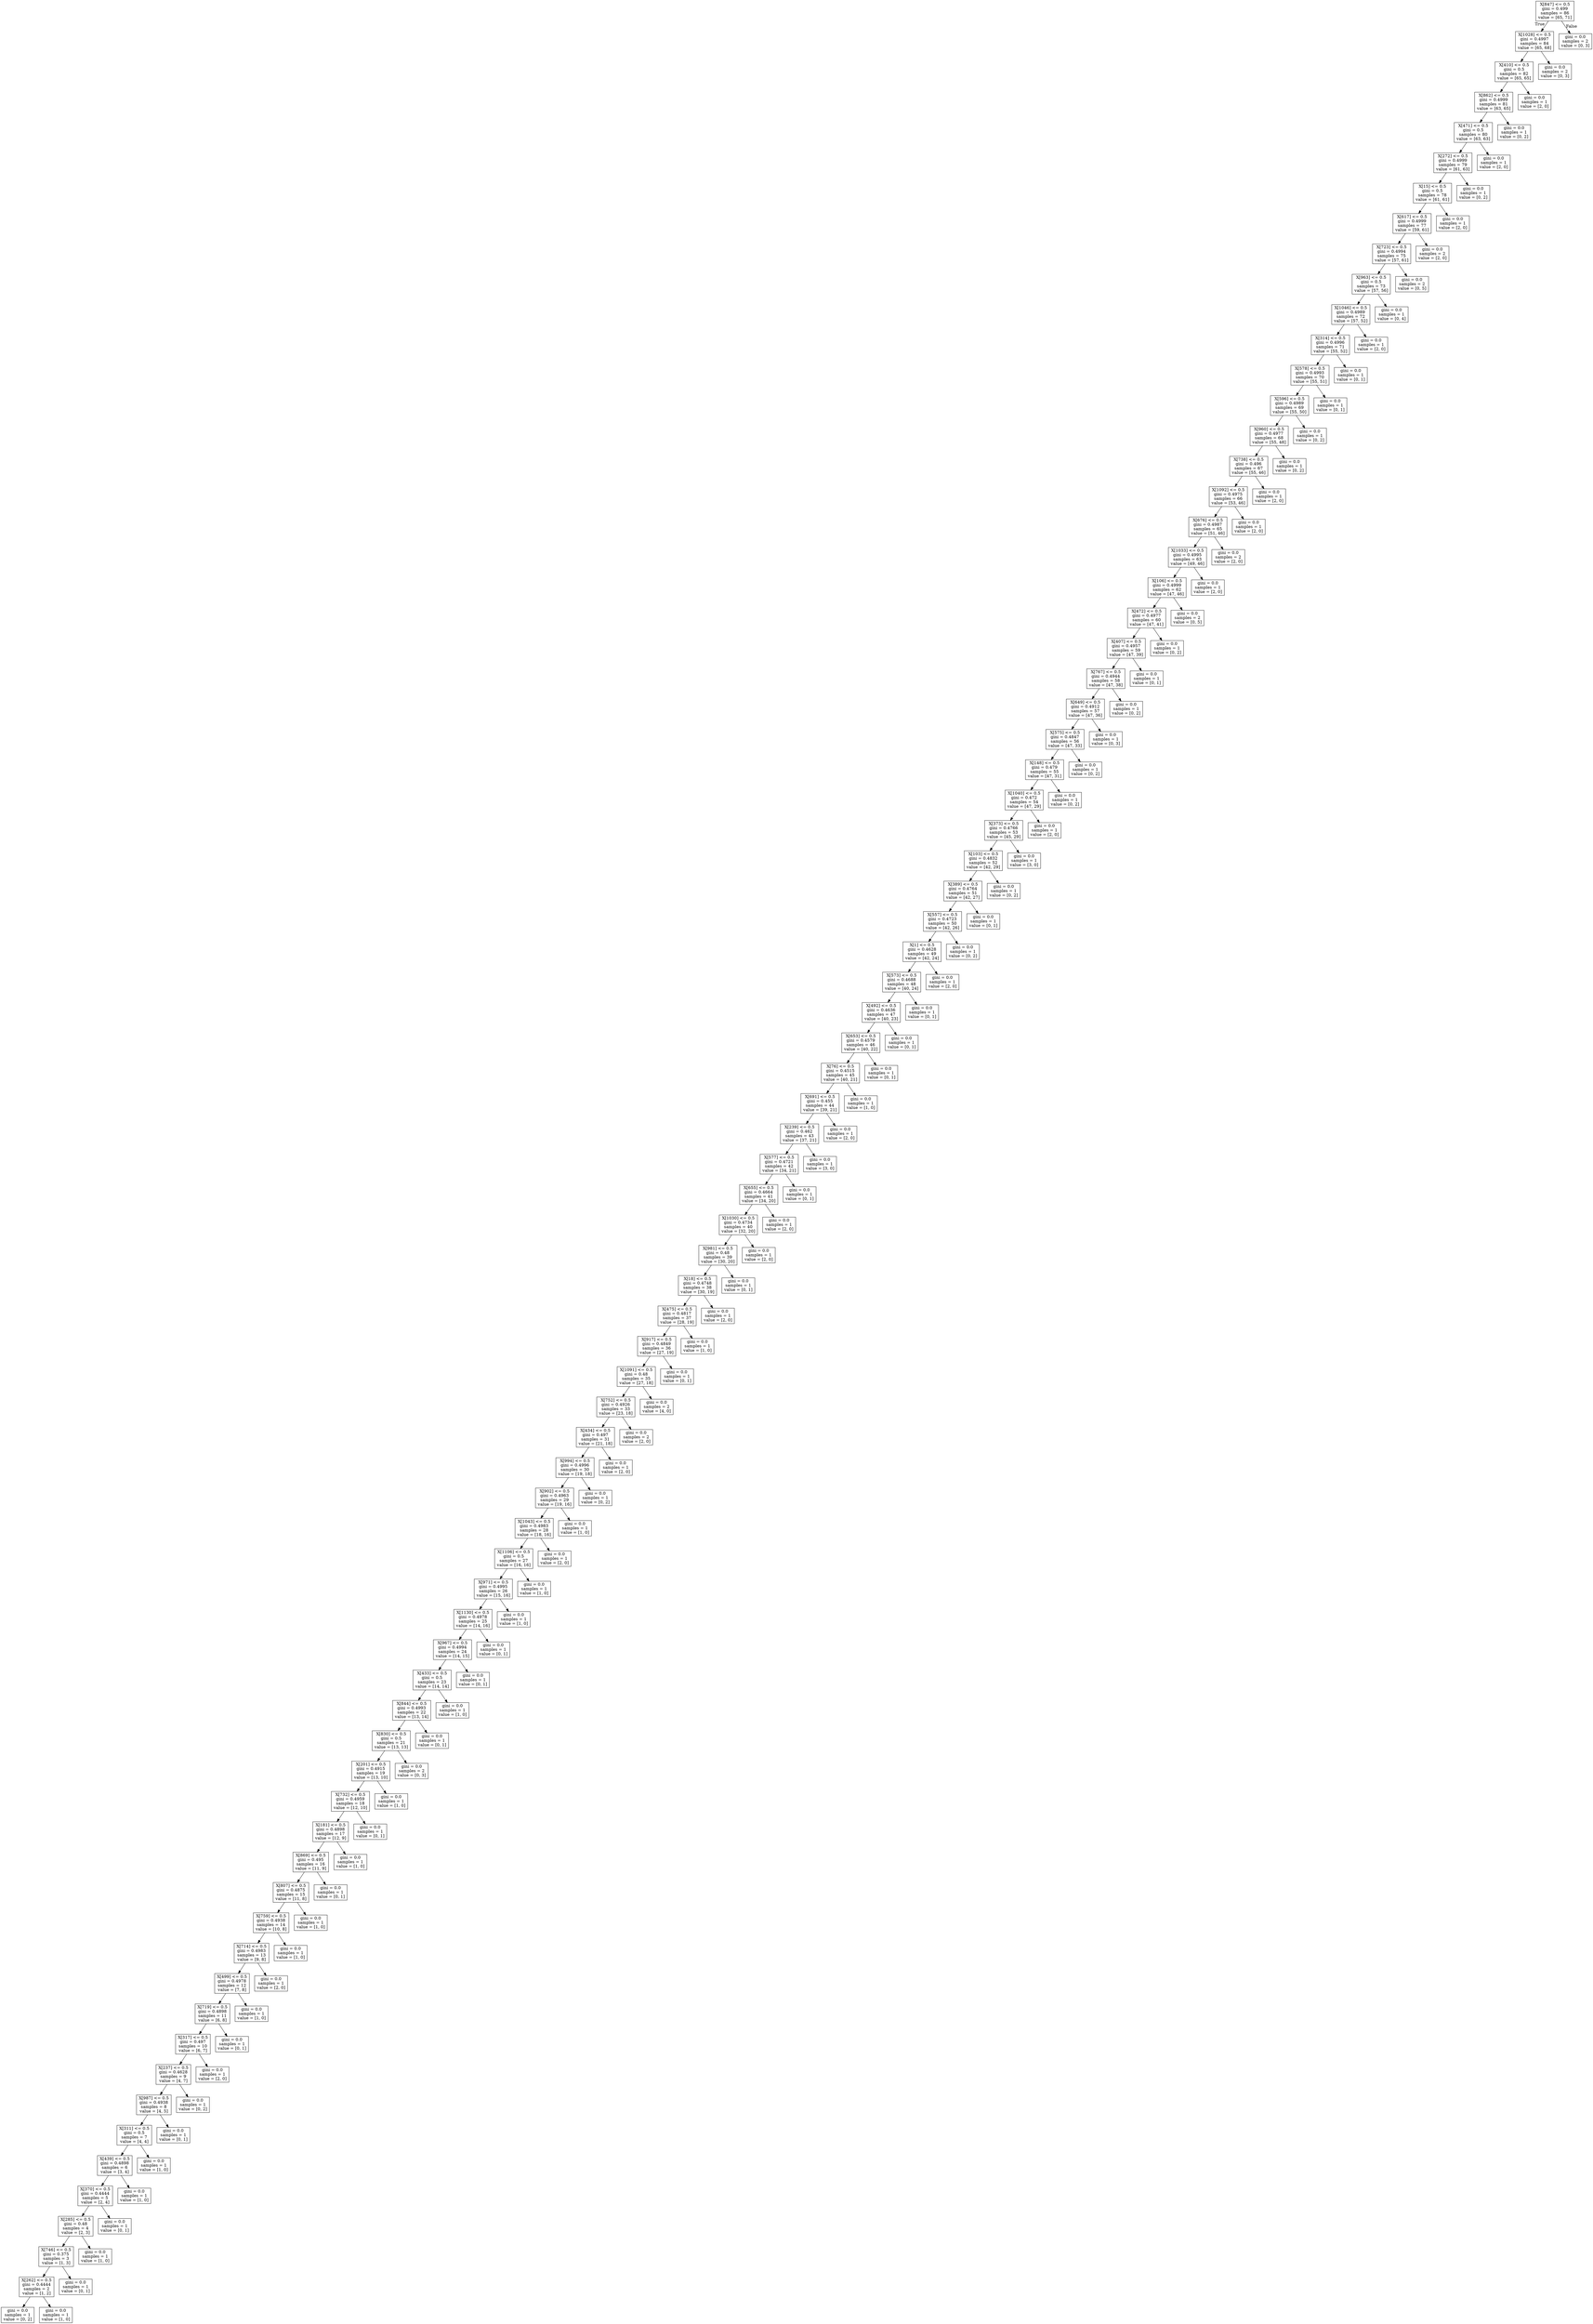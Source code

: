 digraph Tree {
node [shape=box] ;
0 [label="X[847] <= 0.5\ngini = 0.499\nsamples = 86\nvalue = [65, 71]"] ;
1 [label="X[1028] <= 0.5\ngini = 0.4997\nsamples = 84\nvalue = [65, 68]"] ;
0 -> 1 [labeldistance=2.5, labelangle=45, headlabel="True"] ;
2 [label="X[410] <= 0.5\ngini = 0.5\nsamples = 82\nvalue = [65, 65]"] ;
1 -> 2 ;
3 [label="X[862] <= 0.5\ngini = 0.4999\nsamples = 81\nvalue = [63, 65]"] ;
2 -> 3 ;
4 [label="X[471] <= 0.5\ngini = 0.5\nsamples = 80\nvalue = [63, 63]"] ;
3 -> 4 ;
5 [label="X[272] <= 0.5\ngini = 0.4999\nsamples = 79\nvalue = [61, 63]"] ;
4 -> 5 ;
6 [label="X[15] <= 0.5\ngini = 0.5\nsamples = 78\nvalue = [61, 61]"] ;
5 -> 6 ;
7 [label="X[617] <= 0.5\ngini = 0.4999\nsamples = 77\nvalue = [59, 61]"] ;
6 -> 7 ;
8 [label="X[723] <= 0.5\ngini = 0.4994\nsamples = 75\nvalue = [57, 61]"] ;
7 -> 8 ;
9 [label="X[963] <= 0.5\ngini = 0.5\nsamples = 73\nvalue = [57, 56]"] ;
8 -> 9 ;
10 [label="X[1046] <= 0.5\ngini = 0.4989\nsamples = 72\nvalue = [57, 52]"] ;
9 -> 10 ;
11 [label="X[314] <= 0.5\ngini = 0.4996\nsamples = 71\nvalue = [55, 52]"] ;
10 -> 11 ;
12 [label="X[578] <= 0.5\ngini = 0.4993\nsamples = 70\nvalue = [55, 51]"] ;
11 -> 12 ;
13 [label="X[596] <= 0.5\ngini = 0.4989\nsamples = 69\nvalue = [55, 50]"] ;
12 -> 13 ;
14 [label="X[960] <= 0.5\ngini = 0.4977\nsamples = 68\nvalue = [55, 48]"] ;
13 -> 14 ;
15 [label="X[738] <= 0.5\ngini = 0.496\nsamples = 67\nvalue = [55, 46]"] ;
14 -> 15 ;
16 [label="X[1092] <= 0.5\ngini = 0.4975\nsamples = 66\nvalue = [53, 46]"] ;
15 -> 16 ;
17 [label="X[676] <= 0.5\ngini = 0.4987\nsamples = 65\nvalue = [51, 46]"] ;
16 -> 17 ;
18 [label="X[1033] <= 0.5\ngini = 0.4995\nsamples = 63\nvalue = [49, 46]"] ;
17 -> 18 ;
19 [label="X[106] <= 0.5\ngini = 0.4999\nsamples = 62\nvalue = [47, 46]"] ;
18 -> 19 ;
20 [label="X[472] <= 0.5\ngini = 0.4977\nsamples = 60\nvalue = [47, 41]"] ;
19 -> 20 ;
21 [label="X[407] <= 0.5\ngini = 0.4957\nsamples = 59\nvalue = [47, 39]"] ;
20 -> 21 ;
22 [label="X[767] <= 0.5\ngini = 0.4944\nsamples = 58\nvalue = [47, 38]"] ;
21 -> 22 ;
23 [label="X[649] <= 0.5\ngini = 0.4912\nsamples = 57\nvalue = [47, 36]"] ;
22 -> 23 ;
24 [label="X[575] <= 0.5\ngini = 0.4847\nsamples = 56\nvalue = [47, 33]"] ;
23 -> 24 ;
25 [label="X[148] <= 0.5\ngini = 0.479\nsamples = 55\nvalue = [47, 31]"] ;
24 -> 25 ;
26 [label="X[1040] <= 0.5\ngini = 0.472\nsamples = 54\nvalue = [47, 29]"] ;
25 -> 26 ;
27 [label="X[373] <= 0.5\ngini = 0.4766\nsamples = 53\nvalue = [45, 29]"] ;
26 -> 27 ;
28 [label="X[103] <= 0.5\ngini = 0.4832\nsamples = 52\nvalue = [42, 29]"] ;
27 -> 28 ;
29 [label="X[389] <= 0.5\ngini = 0.4764\nsamples = 51\nvalue = [42, 27]"] ;
28 -> 29 ;
30 [label="X[557] <= 0.5\ngini = 0.4723\nsamples = 50\nvalue = [42, 26]"] ;
29 -> 30 ;
31 [label="X[1] <= 0.5\ngini = 0.4628\nsamples = 49\nvalue = [42, 24]"] ;
30 -> 31 ;
32 [label="X[573] <= 0.5\ngini = 0.4688\nsamples = 48\nvalue = [40, 24]"] ;
31 -> 32 ;
33 [label="X[492] <= 0.5\ngini = 0.4636\nsamples = 47\nvalue = [40, 23]"] ;
32 -> 33 ;
34 [label="X[653] <= 0.5\ngini = 0.4579\nsamples = 46\nvalue = [40, 22]"] ;
33 -> 34 ;
35 [label="X[76] <= 0.5\ngini = 0.4515\nsamples = 45\nvalue = [40, 21]"] ;
34 -> 35 ;
36 [label="X[691] <= 0.5\ngini = 0.455\nsamples = 44\nvalue = [39, 21]"] ;
35 -> 36 ;
37 [label="X[239] <= 0.5\ngini = 0.462\nsamples = 43\nvalue = [37, 21]"] ;
36 -> 37 ;
38 [label="X[577] <= 0.5\ngini = 0.4721\nsamples = 42\nvalue = [34, 21]"] ;
37 -> 38 ;
39 [label="X[655] <= 0.5\ngini = 0.4664\nsamples = 41\nvalue = [34, 20]"] ;
38 -> 39 ;
40 [label="X[1030] <= 0.5\ngini = 0.4734\nsamples = 40\nvalue = [32, 20]"] ;
39 -> 40 ;
41 [label="X[981] <= 0.5\ngini = 0.48\nsamples = 39\nvalue = [30, 20]"] ;
40 -> 41 ;
42 [label="X[18] <= 0.5\ngini = 0.4748\nsamples = 38\nvalue = [30, 19]"] ;
41 -> 42 ;
43 [label="X[475] <= 0.5\ngini = 0.4817\nsamples = 37\nvalue = [28, 19]"] ;
42 -> 43 ;
44 [label="X[917] <= 0.5\ngini = 0.4849\nsamples = 36\nvalue = [27, 19]"] ;
43 -> 44 ;
45 [label="X[1091] <= 0.5\ngini = 0.48\nsamples = 35\nvalue = [27, 18]"] ;
44 -> 45 ;
46 [label="X[752] <= 0.5\ngini = 0.4926\nsamples = 33\nvalue = [23, 18]"] ;
45 -> 46 ;
47 [label="X[434] <= 0.5\ngini = 0.497\nsamples = 31\nvalue = [21, 18]"] ;
46 -> 47 ;
48 [label="X[994] <= 0.5\ngini = 0.4996\nsamples = 30\nvalue = [19, 18]"] ;
47 -> 48 ;
49 [label="X[902] <= 0.5\ngini = 0.4963\nsamples = 29\nvalue = [19, 16]"] ;
48 -> 49 ;
50 [label="X[1043] <= 0.5\ngini = 0.4983\nsamples = 28\nvalue = [18, 16]"] ;
49 -> 50 ;
51 [label="X[1106] <= 0.5\ngini = 0.5\nsamples = 27\nvalue = [16, 16]"] ;
50 -> 51 ;
52 [label="X[971] <= 0.5\ngini = 0.4995\nsamples = 26\nvalue = [15, 16]"] ;
51 -> 52 ;
53 [label="X[1130] <= 0.5\ngini = 0.4978\nsamples = 25\nvalue = [14, 16]"] ;
52 -> 53 ;
54 [label="X[967] <= 0.5\ngini = 0.4994\nsamples = 24\nvalue = [14, 15]"] ;
53 -> 54 ;
55 [label="X[433] <= 0.5\ngini = 0.5\nsamples = 23\nvalue = [14, 14]"] ;
54 -> 55 ;
56 [label="X[844] <= 0.5\ngini = 0.4993\nsamples = 22\nvalue = [13, 14]"] ;
55 -> 56 ;
57 [label="X[830] <= 0.5\ngini = 0.5\nsamples = 21\nvalue = [13, 13]"] ;
56 -> 57 ;
58 [label="X[201] <= 0.5\ngini = 0.4915\nsamples = 19\nvalue = [13, 10]"] ;
57 -> 58 ;
59 [label="X[732] <= 0.5\ngini = 0.4959\nsamples = 18\nvalue = [12, 10]"] ;
58 -> 59 ;
60 [label="X[181] <= 0.5\ngini = 0.4898\nsamples = 17\nvalue = [12, 9]"] ;
59 -> 60 ;
61 [label="X[869] <= 0.5\ngini = 0.495\nsamples = 16\nvalue = [11, 9]"] ;
60 -> 61 ;
62 [label="X[807] <= 0.5\ngini = 0.4875\nsamples = 15\nvalue = [11, 8]"] ;
61 -> 62 ;
63 [label="X[759] <= 0.5\ngini = 0.4938\nsamples = 14\nvalue = [10, 8]"] ;
62 -> 63 ;
64 [label="X[714] <= 0.5\ngini = 0.4983\nsamples = 13\nvalue = [9, 8]"] ;
63 -> 64 ;
65 [label="X[499] <= 0.5\ngini = 0.4978\nsamples = 12\nvalue = [7, 8]"] ;
64 -> 65 ;
66 [label="X[719] <= 0.5\ngini = 0.4898\nsamples = 11\nvalue = [6, 8]"] ;
65 -> 66 ;
67 [label="X[317] <= 0.5\ngini = 0.497\nsamples = 10\nvalue = [6, 7]"] ;
66 -> 67 ;
68 [label="X[237] <= 0.5\ngini = 0.4628\nsamples = 9\nvalue = [4, 7]"] ;
67 -> 68 ;
69 [label="X[987] <= 0.5\ngini = 0.4938\nsamples = 8\nvalue = [4, 5]"] ;
68 -> 69 ;
70 [label="X[311] <= 0.5\ngini = 0.5\nsamples = 7\nvalue = [4, 4]"] ;
69 -> 70 ;
71 [label="X[439] <= 0.5\ngini = 0.4898\nsamples = 6\nvalue = [3, 4]"] ;
70 -> 71 ;
72 [label="X[370] <= 0.5\ngini = 0.4444\nsamples = 5\nvalue = [2, 4]"] ;
71 -> 72 ;
73 [label="X[285] <= 0.5\ngini = 0.48\nsamples = 4\nvalue = [2, 3]"] ;
72 -> 73 ;
74 [label="X[746] <= 0.5\ngini = 0.375\nsamples = 3\nvalue = [1, 3]"] ;
73 -> 74 ;
75 [label="X[262] <= 0.5\ngini = 0.4444\nsamples = 2\nvalue = [1, 2]"] ;
74 -> 75 ;
76 [label="gini = 0.0\nsamples = 1\nvalue = [0, 2]"] ;
75 -> 76 ;
77 [label="gini = 0.0\nsamples = 1\nvalue = [1, 0]"] ;
75 -> 77 ;
78 [label="gini = 0.0\nsamples = 1\nvalue = [0, 1]"] ;
74 -> 78 ;
79 [label="gini = 0.0\nsamples = 1\nvalue = [1, 0]"] ;
73 -> 79 ;
80 [label="gini = 0.0\nsamples = 1\nvalue = [0, 1]"] ;
72 -> 80 ;
81 [label="gini = 0.0\nsamples = 1\nvalue = [1, 0]"] ;
71 -> 81 ;
82 [label="gini = 0.0\nsamples = 1\nvalue = [1, 0]"] ;
70 -> 82 ;
83 [label="gini = 0.0\nsamples = 1\nvalue = [0, 1]"] ;
69 -> 83 ;
84 [label="gini = 0.0\nsamples = 1\nvalue = [0, 2]"] ;
68 -> 84 ;
85 [label="gini = 0.0\nsamples = 1\nvalue = [2, 0]"] ;
67 -> 85 ;
86 [label="gini = 0.0\nsamples = 1\nvalue = [0, 1]"] ;
66 -> 86 ;
87 [label="gini = 0.0\nsamples = 1\nvalue = [1, 0]"] ;
65 -> 87 ;
88 [label="gini = 0.0\nsamples = 1\nvalue = [2, 0]"] ;
64 -> 88 ;
89 [label="gini = 0.0\nsamples = 1\nvalue = [1, 0]"] ;
63 -> 89 ;
90 [label="gini = 0.0\nsamples = 1\nvalue = [1, 0]"] ;
62 -> 90 ;
91 [label="gini = 0.0\nsamples = 1\nvalue = [0, 1]"] ;
61 -> 91 ;
92 [label="gini = 0.0\nsamples = 1\nvalue = [1, 0]"] ;
60 -> 92 ;
93 [label="gini = 0.0\nsamples = 1\nvalue = [0, 1]"] ;
59 -> 93 ;
94 [label="gini = 0.0\nsamples = 1\nvalue = [1, 0]"] ;
58 -> 94 ;
95 [label="gini = 0.0\nsamples = 2\nvalue = [0, 3]"] ;
57 -> 95 ;
96 [label="gini = 0.0\nsamples = 1\nvalue = [0, 1]"] ;
56 -> 96 ;
97 [label="gini = 0.0\nsamples = 1\nvalue = [1, 0]"] ;
55 -> 97 ;
98 [label="gini = 0.0\nsamples = 1\nvalue = [0, 1]"] ;
54 -> 98 ;
99 [label="gini = 0.0\nsamples = 1\nvalue = [0, 1]"] ;
53 -> 99 ;
100 [label="gini = 0.0\nsamples = 1\nvalue = [1, 0]"] ;
52 -> 100 ;
101 [label="gini = 0.0\nsamples = 1\nvalue = [1, 0]"] ;
51 -> 101 ;
102 [label="gini = 0.0\nsamples = 1\nvalue = [2, 0]"] ;
50 -> 102 ;
103 [label="gini = 0.0\nsamples = 1\nvalue = [1, 0]"] ;
49 -> 103 ;
104 [label="gini = 0.0\nsamples = 1\nvalue = [0, 2]"] ;
48 -> 104 ;
105 [label="gini = 0.0\nsamples = 1\nvalue = [2, 0]"] ;
47 -> 105 ;
106 [label="gini = 0.0\nsamples = 2\nvalue = [2, 0]"] ;
46 -> 106 ;
107 [label="gini = 0.0\nsamples = 2\nvalue = [4, 0]"] ;
45 -> 107 ;
108 [label="gini = 0.0\nsamples = 1\nvalue = [0, 1]"] ;
44 -> 108 ;
109 [label="gini = 0.0\nsamples = 1\nvalue = [1, 0]"] ;
43 -> 109 ;
110 [label="gini = 0.0\nsamples = 1\nvalue = [2, 0]"] ;
42 -> 110 ;
111 [label="gini = 0.0\nsamples = 1\nvalue = [0, 1]"] ;
41 -> 111 ;
112 [label="gini = 0.0\nsamples = 1\nvalue = [2, 0]"] ;
40 -> 112 ;
113 [label="gini = 0.0\nsamples = 1\nvalue = [2, 0]"] ;
39 -> 113 ;
114 [label="gini = 0.0\nsamples = 1\nvalue = [0, 1]"] ;
38 -> 114 ;
115 [label="gini = 0.0\nsamples = 1\nvalue = [3, 0]"] ;
37 -> 115 ;
116 [label="gini = 0.0\nsamples = 1\nvalue = [2, 0]"] ;
36 -> 116 ;
117 [label="gini = 0.0\nsamples = 1\nvalue = [1, 0]"] ;
35 -> 117 ;
118 [label="gini = 0.0\nsamples = 1\nvalue = [0, 1]"] ;
34 -> 118 ;
119 [label="gini = 0.0\nsamples = 1\nvalue = [0, 1]"] ;
33 -> 119 ;
120 [label="gini = 0.0\nsamples = 1\nvalue = [0, 1]"] ;
32 -> 120 ;
121 [label="gini = 0.0\nsamples = 1\nvalue = [2, 0]"] ;
31 -> 121 ;
122 [label="gini = 0.0\nsamples = 1\nvalue = [0, 2]"] ;
30 -> 122 ;
123 [label="gini = 0.0\nsamples = 1\nvalue = [0, 1]"] ;
29 -> 123 ;
124 [label="gini = 0.0\nsamples = 1\nvalue = [0, 2]"] ;
28 -> 124 ;
125 [label="gini = 0.0\nsamples = 1\nvalue = [3, 0]"] ;
27 -> 125 ;
126 [label="gini = 0.0\nsamples = 1\nvalue = [2, 0]"] ;
26 -> 126 ;
127 [label="gini = 0.0\nsamples = 1\nvalue = [0, 2]"] ;
25 -> 127 ;
128 [label="gini = 0.0\nsamples = 1\nvalue = [0, 2]"] ;
24 -> 128 ;
129 [label="gini = 0.0\nsamples = 1\nvalue = [0, 3]"] ;
23 -> 129 ;
130 [label="gini = 0.0\nsamples = 1\nvalue = [0, 2]"] ;
22 -> 130 ;
131 [label="gini = 0.0\nsamples = 1\nvalue = [0, 1]"] ;
21 -> 131 ;
132 [label="gini = 0.0\nsamples = 1\nvalue = [0, 2]"] ;
20 -> 132 ;
133 [label="gini = 0.0\nsamples = 2\nvalue = [0, 5]"] ;
19 -> 133 ;
134 [label="gini = 0.0\nsamples = 1\nvalue = [2, 0]"] ;
18 -> 134 ;
135 [label="gini = 0.0\nsamples = 2\nvalue = [2, 0]"] ;
17 -> 135 ;
136 [label="gini = 0.0\nsamples = 1\nvalue = [2, 0]"] ;
16 -> 136 ;
137 [label="gini = 0.0\nsamples = 1\nvalue = [2, 0]"] ;
15 -> 137 ;
138 [label="gini = 0.0\nsamples = 1\nvalue = [0, 2]"] ;
14 -> 138 ;
139 [label="gini = 0.0\nsamples = 1\nvalue = [0, 2]"] ;
13 -> 139 ;
140 [label="gini = 0.0\nsamples = 1\nvalue = [0, 1]"] ;
12 -> 140 ;
141 [label="gini = 0.0\nsamples = 1\nvalue = [0, 1]"] ;
11 -> 141 ;
142 [label="gini = 0.0\nsamples = 1\nvalue = [2, 0]"] ;
10 -> 142 ;
143 [label="gini = 0.0\nsamples = 1\nvalue = [0, 4]"] ;
9 -> 143 ;
144 [label="gini = 0.0\nsamples = 2\nvalue = [0, 5]"] ;
8 -> 144 ;
145 [label="gini = 0.0\nsamples = 2\nvalue = [2, 0]"] ;
7 -> 145 ;
146 [label="gini = 0.0\nsamples = 1\nvalue = [2, 0]"] ;
6 -> 146 ;
147 [label="gini = 0.0\nsamples = 1\nvalue = [0, 2]"] ;
5 -> 147 ;
148 [label="gini = 0.0\nsamples = 1\nvalue = [2, 0]"] ;
4 -> 148 ;
149 [label="gini = 0.0\nsamples = 1\nvalue = [0, 2]"] ;
3 -> 149 ;
150 [label="gini = 0.0\nsamples = 1\nvalue = [2, 0]"] ;
2 -> 150 ;
151 [label="gini = 0.0\nsamples = 2\nvalue = [0, 3]"] ;
1 -> 151 ;
152 [label="gini = 0.0\nsamples = 2\nvalue = [0, 3]"] ;
0 -> 152 [labeldistance=2.5, labelangle=-45, headlabel="False"] ;
}